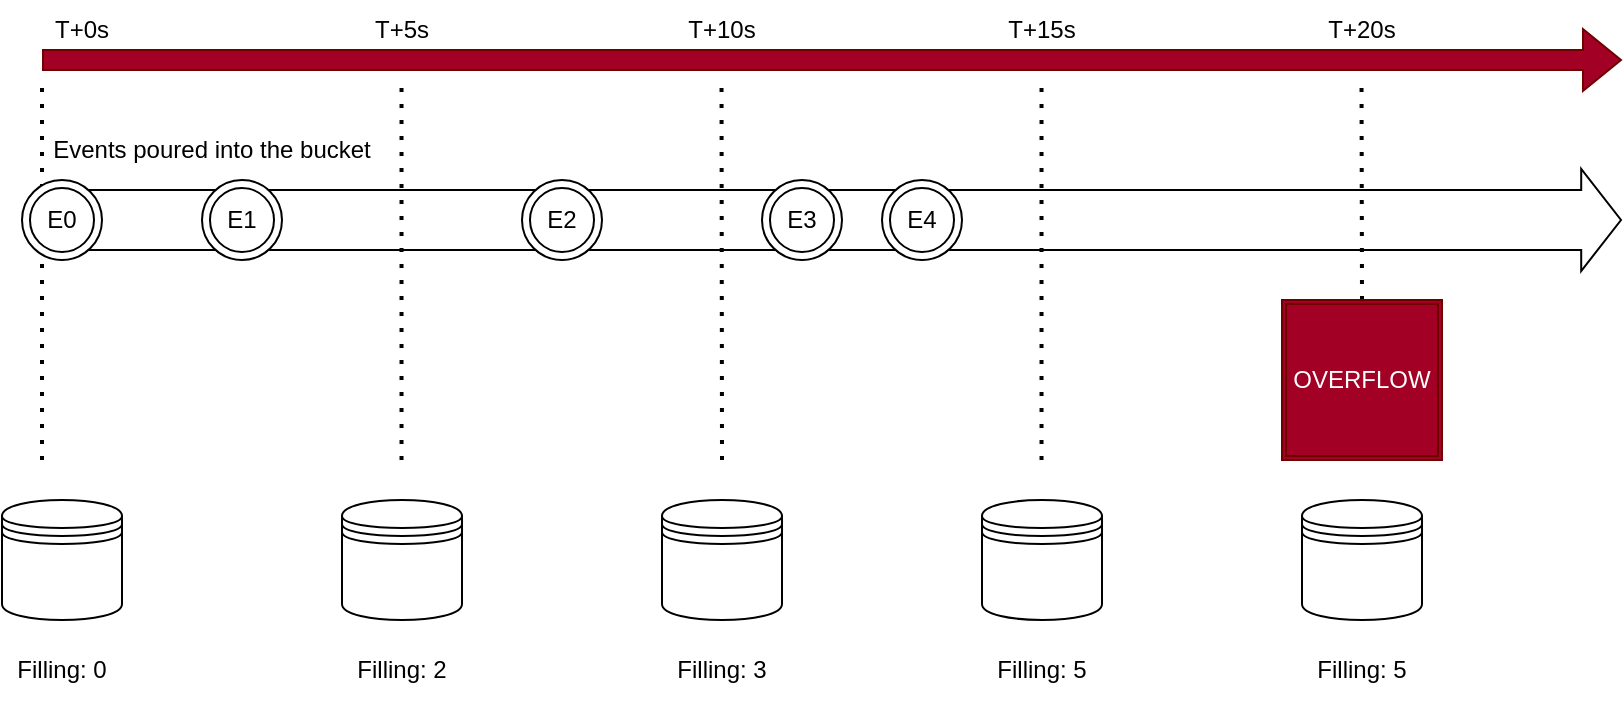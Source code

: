<mxfile version="21.5.0">
  <diagram name="Page-1" id="RAUu5xI-Dg7mPlQcd15Y">
    <mxGraphModel dx="1597" dy="876" grid="1" gridSize="10" guides="1" tooltips="1" connect="1" arrows="1" fold="1" page="1" pageScale="1" pageWidth="827" pageHeight="1169" math="0" shadow="0">
      <root>
        <mxCell id="0" />
        <mxCell id="1" parent="0" />
        <mxCell id="GVfHSsp1LPKBqe8zwPOD-1" value="" style="shape=flexArrow;endArrow=classic;html=1;rounded=0;fillColor=#a20025;strokeColor=#6F0000;" edge="1" parent="1">
          <mxGeometry width="50" height="50" relative="1" as="geometry">
            <mxPoint x="40" y="120" as="sourcePoint" />
            <mxPoint x="830" y="120" as="targetPoint" />
          </mxGeometry>
        </mxCell>
        <mxCell id="GVfHSsp1LPKBqe8zwPOD-2" value="T+0s" style="text;strokeColor=none;align=center;fillColor=none;html=1;verticalAlign=middle;whiteSpace=wrap;rounded=0;" vertex="1" parent="1">
          <mxGeometry x="30" y="90" width="60" height="30" as="geometry" />
        </mxCell>
        <mxCell id="GVfHSsp1LPKBqe8zwPOD-3" value="T+5s" style="text;strokeColor=none;align=center;fillColor=none;html=1;verticalAlign=middle;whiteSpace=wrap;rounded=0;" vertex="1" parent="1">
          <mxGeometry x="190" y="90" width="60" height="30" as="geometry" />
        </mxCell>
        <mxCell id="GVfHSsp1LPKBqe8zwPOD-4" value="T+10s" style="text;strokeColor=none;align=center;fillColor=none;html=1;verticalAlign=middle;whiteSpace=wrap;rounded=0;" vertex="1" parent="1">
          <mxGeometry x="350" y="90" width="60" height="30" as="geometry" />
        </mxCell>
        <mxCell id="GVfHSsp1LPKBqe8zwPOD-5" value="T+15s" style="text;strokeColor=none;align=center;fillColor=none;html=1;verticalAlign=middle;whiteSpace=wrap;rounded=0;" vertex="1" parent="1">
          <mxGeometry x="510" y="90" width="60" height="30" as="geometry" />
        </mxCell>
        <mxCell id="GVfHSsp1LPKBqe8zwPOD-6" value="T+20s" style="text;strokeColor=none;align=center;fillColor=none;html=1;verticalAlign=middle;whiteSpace=wrap;rounded=0;" vertex="1" parent="1">
          <mxGeometry x="670" y="90" width="60" height="30" as="geometry" />
        </mxCell>
        <mxCell id="GVfHSsp1LPKBqe8zwPOD-7" value="" style="endArrow=none;dashed=1;html=1;dashPattern=1 3;strokeWidth=2;rounded=0;" edge="1" parent="1">
          <mxGeometry width="50" height="50" relative="1" as="geometry">
            <mxPoint x="40" y="320" as="sourcePoint" />
            <mxPoint x="40" y="130" as="targetPoint" />
          </mxGeometry>
        </mxCell>
        <mxCell id="GVfHSsp1LPKBqe8zwPOD-8" value="" style="endArrow=none;dashed=1;html=1;dashPattern=1 3;strokeWidth=2;rounded=0;" edge="1" parent="1">
          <mxGeometry width="50" height="50" relative="1" as="geometry">
            <mxPoint x="219.76" y="320" as="sourcePoint" />
            <mxPoint x="219.76" y="130" as="targetPoint" />
          </mxGeometry>
        </mxCell>
        <mxCell id="GVfHSsp1LPKBqe8zwPOD-9" value="" style="endArrow=none;dashed=1;html=1;dashPattern=1 3;strokeWidth=2;rounded=0;" edge="1" parent="1">
          <mxGeometry width="50" height="50" relative="1" as="geometry">
            <mxPoint x="380" y="320" as="sourcePoint" />
            <mxPoint x="379.76" y="130" as="targetPoint" />
          </mxGeometry>
        </mxCell>
        <mxCell id="GVfHSsp1LPKBqe8zwPOD-10" value="" style="endArrow=none;dashed=1;html=1;dashPattern=1 3;strokeWidth=2;rounded=0;" edge="1" parent="1">
          <mxGeometry width="50" height="50" relative="1" as="geometry">
            <mxPoint x="539.76" y="320" as="sourcePoint" />
            <mxPoint x="539.76" y="130" as="targetPoint" />
          </mxGeometry>
        </mxCell>
        <mxCell id="GVfHSsp1LPKBqe8zwPOD-13" value="" style="endArrow=none;dashed=1;html=1;dashPattern=1 3;strokeWidth=2;rounded=0;" edge="1" parent="1">
          <mxGeometry width="50" height="50" relative="1" as="geometry">
            <mxPoint x="700" y="240" as="sourcePoint" />
            <mxPoint x="699.76" y="130" as="targetPoint" />
          </mxGeometry>
        </mxCell>
        <mxCell id="GVfHSsp1LPKBqe8zwPOD-15" value="" style="shape=datastore;whiteSpace=wrap;html=1;" vertex="1" parent="1">
          <mxGeometry x="20" y="340" width="60" height="60" as="geometry" />
        </mxCell>
        <mxCell id="GVfHSsp1LPKBqe8zwPOD-16" value="" style="shape=datastore;whiteSpace=wrap;html=1;" vertex="1" parent="1">
          <mxGeometry x="190" y="340" width="60" height="60" as="geometry" />
        </mxCell>
        <mxCell id="GVfHSsp1LPKBqe8zwPOD-17" value="" style="shape=datastore;whiteSpace=wrap;html=1;" vertex="1" parent="1">
          <mxGeometry x="350" y="340" width="60" height="60" as="geometry" />
        </mxCell>
        <mxCell id="GVfHSsp1LPKBqe8zwPOD-18" value="" style="shape=datastore;whiteSpace=wrap;html=1;" vertex="1" parent="1">
          <mxGeometry x="510" y="340" width="60" height="60" as="geometry" />
        </mxCell>
        <mxCell id="GVfHSsp1LPKBqe8zwPOD-21" value="" style="shape=flexArrow;endArrow=classic;html=1;rounded=0;width=30;endSize=6.3;fillColor=none;" edge="1" parent="1">
          <mxGeometry width="50" height="50" relative="1" as="geometry">
            <mxPoint x="40" y="200" as="sourcePoint" />
            <mxPoint x="830" y="200" as="targetPoint" />
          </mxGeometry>
        </mxCell>
        <mxCell id="GVfHSsp1LPKBqe8zwPOD-22" value="Events poured into the bucket" style="text;strokeColor=none;align=center;fillColor=none;html=1;verticalAlign=middle;whiteSpace=wrap;rounded=0;" vertex="1" parent="1">
          <mxGeometry x="20" y="150" width="210" height="30" as="geometry" />
        </mxCell>
        <mxCell id="GVfHSsp1LPKBqe8zwPOD-23" value="" style="ellipse;shape=doubleEllipse;whiteSpace=wrap;html=1;aspect=fixed;" vertex="1" parent="1">
          <mxGeometry x="30" y="180" width="40" height="40" as="geometry" />
        </mxCell>
        <mxCell id="GVfHSsp1LPKBqe8zwPOD-27" value="E0" style="text;strokeColor=none;align=center;fillColor=none;html=1;verticalAlign=middle;whiteSpace=wrap;rounded=0;" vertex="1" parent="1">
          <mxGeometry x="20" y="185" width="60" height="30" as="geometry" />
        </mxCell>
        <mxCell id="GVfHSsp1LPKBqe8zwPOD-30" value="" style="ellipse;shape=doubleEllipse;whiteSpace=wrap;html=1;aspect=fixed;" vertex="1" parent="1">
          <mxGeometry x="120" y="180" width="40" height="40" as="geometry" />
        </mxCell>
        <mxCell id="GVfHSsp1LPKBqe8zwPOD-31" value="E1" style="text;strokeColor=none;align=center;fillColor=none;html=1;verticalAlign=middle;whiteSpace=wrap;rounded=0;" vertex="1" parent="1">
          <mxGeometry x="110" y="185" width="60" height="30" as="geometry" />
        </mxCell>
        <mxCell id="GVfHSsp1LPKBqe8zwPOD-32" value="" style="ellipse;shape=doubleEllipse;whiteSpace=wrap;html=1;aspect=fixed;" vertex="1" parent="1">
          <mxGeometry x="400" y="180" width="40" height="40" as="geometry" />
        </mxCell>
        <mxCell id="GVfHSsp1LPKBqe8zwPOD-33" value="E3" style="text;strokeColor=none;align=center;fillColor=none;html=1;verticalAlign=middle;whiteSpace=wrap;rounded=0;" vertex="1" parent="1">
          <mxGeometry x="390" y="185" width="60" height="30" as="geometry" />
        </mxCell>
        <mxCell id="GVfHSsp1LPKBqe8zwPOD-34" value="" style="ellipse;shape=doubleEllipse;whiteSpace=wrap;html=1;aspect=fixed;" vertex="1" parent="1">
          <mxGeometry x="460" y="180" width="40" height="40" as="geometry" />
        </mxCell>
        <mxCell id="GVfHSsp1LPKBqe8zwPOD-35" value="E4" style="text;strokeColor=none;align=center;fillColor=none;html=1;verticalAlign=middle;whiteSpace=wrap;rounded=0;" vertex="1" parent="1">
          <mxGeometry x="450" y="185" width="60" height="30" as="geometry" />
        </mxCell>
        <mxCell id="GVfHSsp1LPKBqe8zwPOD-36" value="" style="ellipse;shape=doubleEllipse;whiteSpace=wrap;html=1;aspect=fixed;" vertex="1" parent="1">
          <mxGeometry x="280" y="180" width="40" height="40" as="geometry" />
        </mxCell>
        <mxCell id="GVfHSsp1LPKBqe8zwPOD-37" value="E2" style="text;strokeColor=none;align=center;fillColor=none;html=1;verticalAlign=middle;whiteSpace=wrap;rounded=0;" vertex="1" parent="1">
          <mxGeometry x="270" y="185" width="60" height="30" as="geometry" />
        </mxCell>
        <mxCell id="GVfHSsp1LPKBqe8zwPOD-44" value="Filling: 0" style="text;strokeColor=none;align=center;fillColor=none;html=1;verticalAlign=middle;whiteSpace=wrap;rounded=0;" vertex="1" parent="1">
          <mxGeometry x="20" y="410" width="60" height="30" as="geometry" />
        </mxCell>
        <mxCell id="GVfHSsp1LPKBqe8zwPOD-47" value="&lt;div&gt;Filling: 2&lt;/div&gt;" style="text;strokeColor=none;align=center;fillColor=none;html=1;verticalAlign=middle;whiteSpace=wrap;rounded=0;" vertex="1" parent="1">
          <mxGeometry x="190" y="410" width="60" height="30" as="geometry" />
        </mxCell>
        <mxCell id="GVfHSsp1LPKBqe8zwPOD-48" value="&lt;div&gt;Filling: 3&lt;br&gt;&lt;/div&gt;" style="text;strokeColor=none;align=center;fillColor=none;html=1;verticalAlign=middle;whiteSpace=wrap;rounded=0;" vertex="1" parent="1">
          <mxGeometry x="350" y="410" width="60" height="30" as="geometry" />
        </mxCell>
        <mxCell id="GVfHSsp1LPKBqe8zwPOD-49" value="&lt;div&gt;Filling: 5&lt;br&gt;&lt;/div&gt;" style="text;strokeColor=none;align=center;fillColor=none;html=1;verticalAlign=middle;whiteSpace=wrap;rounded=0;" vertex="1" parent="1">
          <mxGeometry x="510" y="410" width="60" height="30" as="geometry" />
        </mxCell>
        <mxCell id="GVfHSsp1LPKBqe8zwPOD-56" value="OVERFLOW" style="shape=ext;double=1;whiteSpace=wrap;html=1;aspect=fixed;fillColor=#a20025;fontColor=#ffffff;strokeColor=#6F0000;" vertex="1" parent="1">
          <mxGeometry x="660" y="240" width="80" height="80" as="geometry" />
        </mxCell>
        <mxCell id="GVfHSsp1LPKBqe8zwPOD-59" value="" style="shape=datastore;whiteSpace=wrap;html=1;" vertex="1" parent="1">
          <mxGeometry x="670" y="340" width="60" height="60" as="geometry" />
        </mxCell>
        <mxCell id="GVfHSsp1LPKBqe8zwPOD-60" value="&lt;div&gt;Filling: 5&lt;br&gt;&lt;/div&gt;" style="text;strokeColor=none;align=center;fillColor=none;html=1;verticalAlign=middle;whiteSpace=wrap;rounded=0;" vertex="1" parent="1">
          <mxGeometry x="670" y="410" width="60" height="30" as="geometry" />
        </mxCell>
      </root>
    </mxGraphModel>
  </diagram>
</mxfile>
